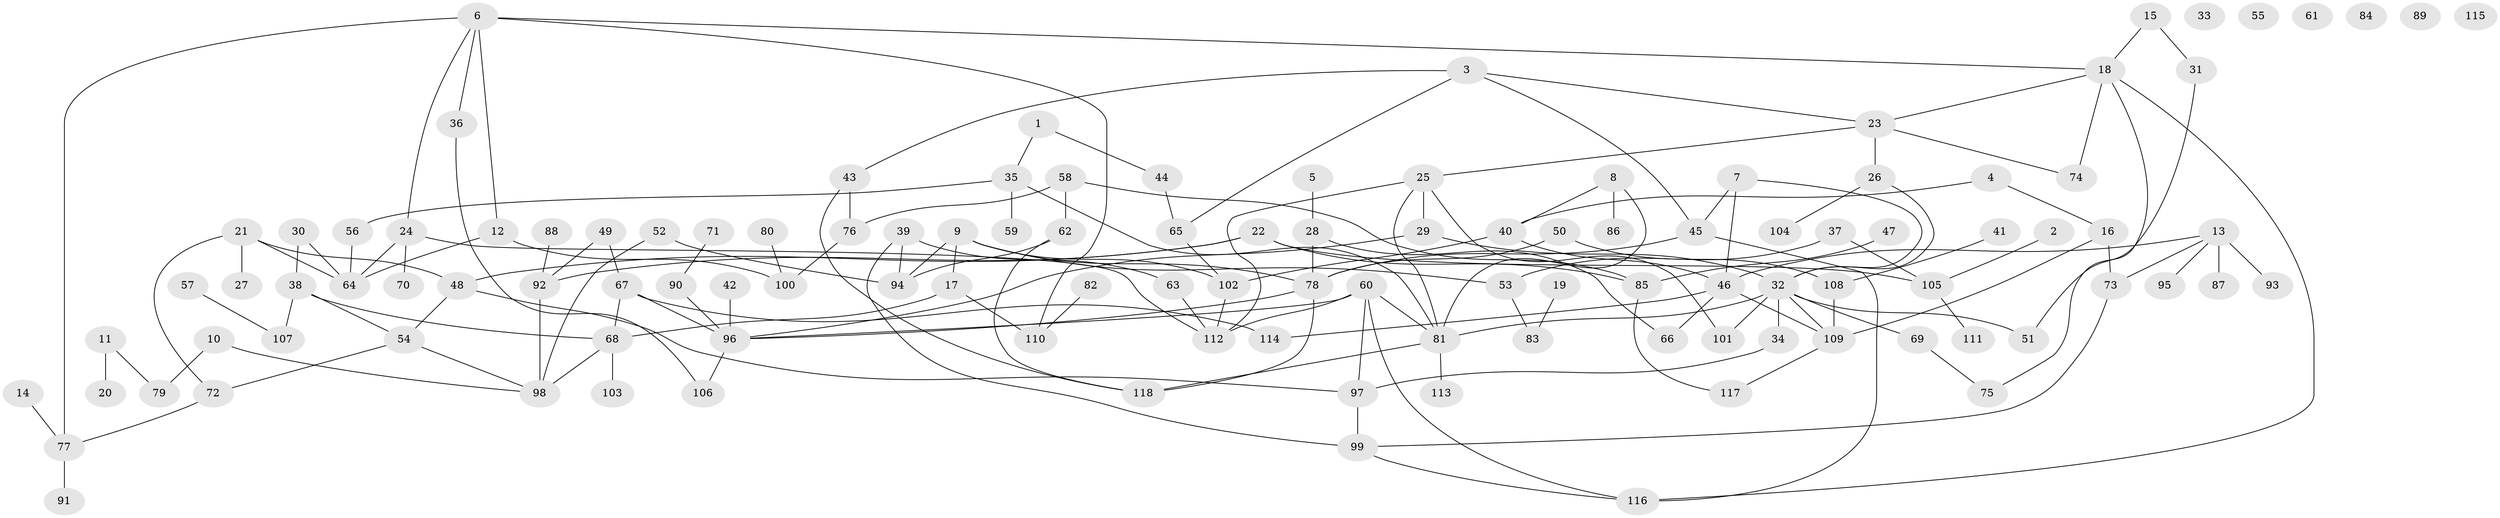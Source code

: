 // Generated by graph-tools (version 1.1) at 2025/25/03/09/25 03:25:19]
// undirected, 118 vertices, 162 edges
graph export_dot {
graph [start="1"]
  node [color=gray90,style=filled];
  1;
  2;
  3;
  4;
  5;
  6;
  7;
  8;
  9;
  10;
  11;
  12;
  13;
  14;
  15;
  16;
  17;
  18;
  19;
  20;
  21;
  22;
  23;
  24;
  25;
  26;
  27;
  28;
  29;
  30;
  31;
  32;
  33;
  34;
  35;
  36;
  37;
  38;
  39;
  40;
  41;
  42;
  43;
  44;
  45;
  46;
  47;
  48;
  49;
  50;
  51;
  52;
  53;
  54;
  55;
  56;
  57;
  58;
  59;
  60;
  61;
  62;
  63;
  64;
  65;
  66;
  67;
  68;
  69;
  70;
  71;
  72;
  73;
  74;
  75;
  76;
  77;
  78;
  79;
  80;
  81;
  82;
  83;
  84;
  85;
  86;
  87;
  88;
  89;
  90;
  91;
  92;
  93;
  94;
  95;
  96;
  97;
  98;
  99;
  100;
  101;
  102;
  103;
  104;
  105;
  106;
  107;
  108;
  109;
  110;
  111;
  112;
  113;
  114;
  115;
  116;
  117;
  118;
  1 -- 35;
  1 -- 44;
  2 -- 105;
  3 -- 23;
  3 -- 43;
  3 -- 45;
  3 -- 65;
  4 -- 16;
  4 -- 40;
  5 -- 28;
  6 -- 12;
  6 -- 18;
  6 -- 24;
  6 -- 36;
  6 -- 77;
  6 -- 110;
  7 -- 32;
  7 -- 45;
  7 -- 46;
  8 -- 40;
  8 -- 81;
  8 -- 86;
  9 -- 17;
  9 -- 53;
  9 -- 78;
  9 -- 94;
  9 -- 102;
  10 -- 79;
  10 -- 98;
  11 -- 20;
  11 -- 79;
  12 -- 64;
  12 -- 100;
  13 -- 46;
  13 -- 73;
  13 -- 87;
  13 -- 93;
  13 -- 95;
  14 -- 77;
  15 -- 18;
  15 -- 31;
  16 -- 73;
  16 -- 109;
  17 -- 68;
  17 -- 110;
  18 -- 23;
  18 -- 74;
  18 -- 75;
  18 -- 116;
  19 -- 83;
  21 -- 27;
  21 -- 48;
  21 -- 64;
  21 -- 72;
  22 -- 48;
  22 -- 85;
  22 -- 92;
  22 -- 105;
  23 -- 25;
  23 -- 26;
  23 -- 74;
  24 -- 64;
  24 -- 70;
  24 -- 112;
  25 -- 29;
  25 -- 81;
  25 -- 101;
  25 -- 112;
  26 -- 32;
  26 -- 104;
  28 -- 66;
  28 -- 78;
  29 -- 32;
  29 -- 96;
  30 -- 38;
  30 -- 64;
  31 -- 51;
  32 -- 34;
  32 -- 51;
  32 -- 69;
  32 -- 81;
  32 -- 101;
  32 -- 109;
  34 -- 97;
  35 -- 56;
  35 -- 59;
  35 -- 81;
  36 -- 106;
  37 -- 53;
  37 -- 105;
  38 -- 54;
  38 -- 68;
  38 -- 107;
  39 -- 63;
  39 -- 94;
  39 -- 99;
  40 -- 46;
  40 -- 102;
  41 -- 108;
  42 -- 96;
  43 -- 76;
  43 -- 118;
  44 -- 65;
  45 -- 78;
  45 -- 116;
  46 -- 66;
  46 -- 109;
  46 -- 114;
  47 -- 85;
  48 -- 54;
  48 -- 97;
  49 -- 67;
  49 -- 92;
  50 -- 78;
  50 -- 108;
  52 -- 94;
  52 -- 98;
  53 -- 83;
  54 -- 72;
  54 -- 98;
  56 -- 64;
  57 -- 107;
  58 -- 62;
  58 -- 76;
  58 -- 85;
  60 -- 81;
  60 -- 96;
  60 -- 97;
  60 -- 112;
  60 -- 116;
  62 -- 94;
  62 -- 118;
  63 -- 112;
  65 -- 102;
  67 -- 68;
  67 -- 96;
  67 -- 114;
  68 -- 98;
  68 -- 103;
  69 -- 75;
  71 -- 90;
  72 -- 77;
  73 -- 99;
  76 -- 100;
  77 -- 91;
  78 -- 96;
  78 -- 118;
  80 -- 100;
  81 -- 113;
  81 -- 118;
  82 -- 110;
  85 -- 117;
  88 -- 92;
  90 -- 96;
  92 -- 98;
  96 -- 106;
  97 -- 99;
  99 -- 116;
  102 -- 112;
  105 -- 111;
  108 -- 109;
  109 -- 117;
}
